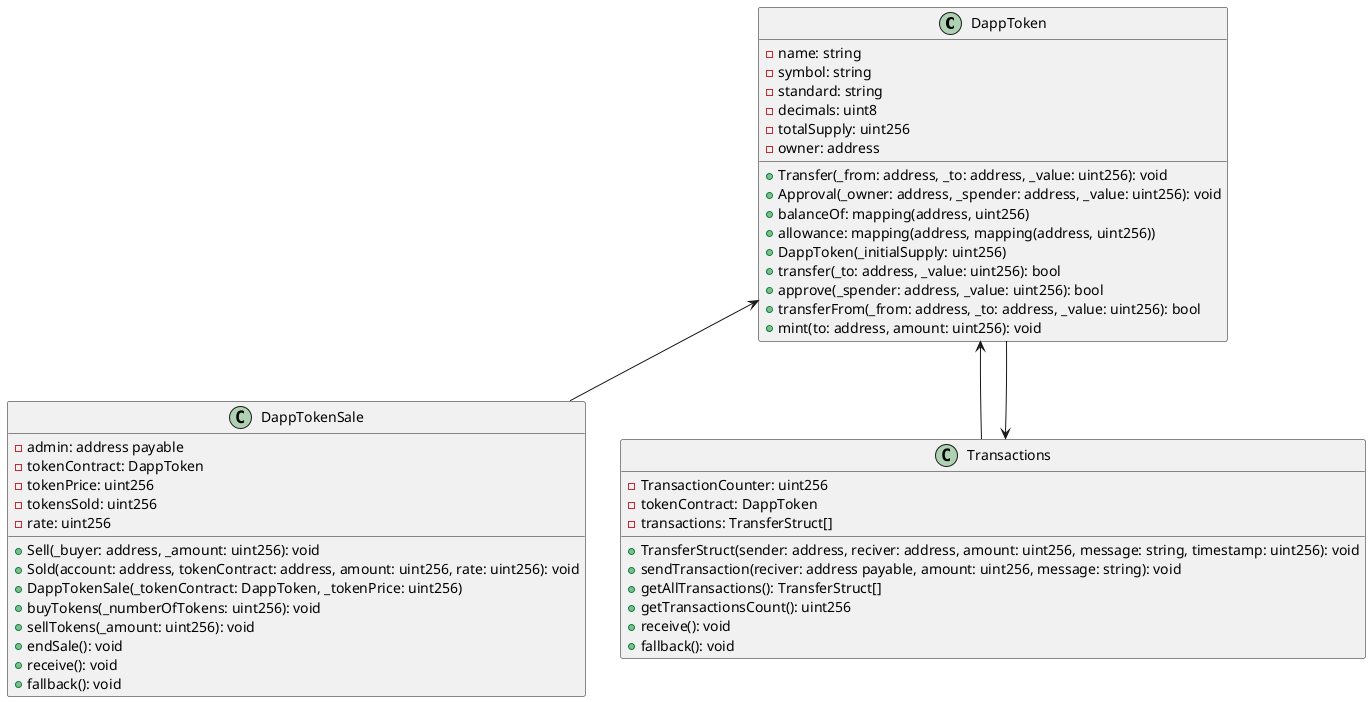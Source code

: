 @startuml

class DappToken {
    - name: string
    - symbol: string
    - standard: string
    - decimals: uint8
    - totalSupply: uint256
    - owner: address
    + Transfer(_from: address, _to: address, _value: uint256): void
    + Approval(_owner: address, _spender: address, _value: uint256): void
    + balanceOf: mapping(address, uint256)
    + allowance: mapping(address, mapping(address, uint256))
    + DappToken(_initialSupply: uint256)
    + transfer(_to: address, _value: uint256): bool
    + approve(_spender: address, _value: uint256): bool
    + transferFrom(_from: address, _to: address, _value: uint256): bool
    + mint(to: address, amount: uint256): void
}

class DappTokenSale {
    - admin: address payable
    - tokenContract: DappToken
    - tokenPrice: uint256
    - tokensSold: uint256
    - rate: uint256
    + Sell(_buyer: address, _amount: uint256): void
    + Sold(account: address, tokenContract: address, amount: uint256, rate: uint256): void
    + DappTokenSale(_tokenContract: DappToken, _tokenPrice: uint256)
    + buyTokens(_numberOfTokens: uint256): void
    + sellTokens(_amount: uint256): void
    + endSale(): void
    + receive(): void
    + fallback(): void
}

class Transactions {
    - TransactionCounter: uint256
    - tokenContract: DappToken
    - transactions: TransferStruct[]
    + TransferStruct(sender: address, reciver: address, amount: uint256, message: string, timestamp: uint256): void
    + sendTransaction(reciver: address payable, amount: uint256, message: string): void
    + getAllTransactions(): TransferStruct[]
    + getTransactionsCount(): uint256
    + receive(): void
    + fallback(): void
}

DappToken <-- DappTokenSale
DappToken <-- Transactions
Transactions <-- DappToken

@enduml

